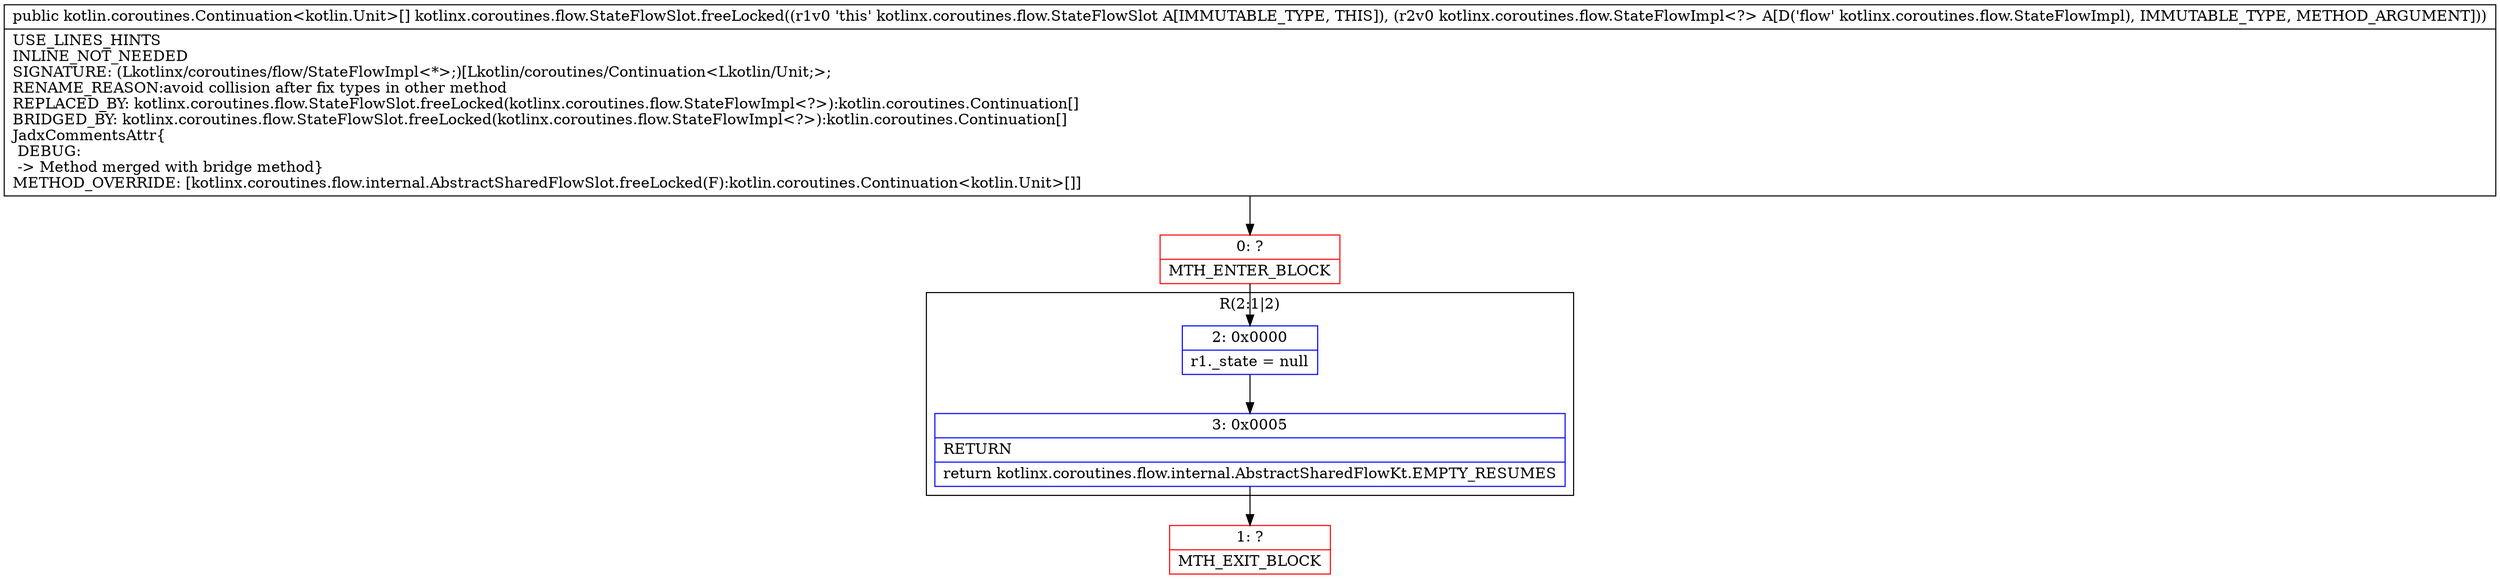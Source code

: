 digraph "CFG forkotlinx.coroutines.flow.StateFlowSlot.freeLocked(Lkotlinx\/coroutines\/flow\/StateFlowImpl;)[Lkotlin\/coroutines\/Continuation;" {
subgraph cluster_Region_825152835 {
label = "R(2:1|2)";
node [shape=record,color=blue];
Node_2 [shape=record,label="{2\:\ 0x0000|r1._state = null\l}"];
Node_3 [shape=record,label="{3\:\ 0x0005|RETURN\l|return kotlinx.coroutines.flow.internal.AbstractSharedFlowKt.EMPTY_RESUMES\l}"];
}
Node_0 [shape=record,color=red,label="{0\:\ ?|MTH_ENTER_BLOCK\l}"];
Node_1 [shape=record,color=red,label="{1\:\ ?|MTH_EXIT_BLOCK\l}"];
MethodNode[shape=record,label="{public kotlin.coroutines.Continuation\<kotlin.Unit\>[] kotlinx.coroutines.flow.StateFlowSlot.freeLocked((r1v0 'this' kotlinx.coroutines.flow.StateFlowSlot A[IMMUTABLE_TYPE, THIS]), (r2v0 kotlinx.coroutines.flow.StateFlowImpl\<?\> A[D('flow' kotlinx.coroutines.flow.StateFlowImpl), IMMUTABLE_TYPE, METHOD_ARGUMENT]))  | USE_LINES_HINTS\lINLINE_NOT_NEEDED\lSIGNATURE: (Lkotlinx\/coroutines\/flow\/StateFlowImpl\<*\>;)[Lkotlin\/coroutines\/Continuation\<Lkotlin\/Unit;\>;\lRENAME_REASON:avoid collision after fix types in other method\lREPLACED_BY: kotlinx.coroutines.flow.StateFlowSlot.freeLocked(kotlinx.coroutines.flow.StateFlowImpl\<?\>):kotlin.coroutines.Continuation[]\lBRIDGED_BY: kotlinx.coroutines.flow.StateFlowSlot.freeLocked(kotlinx.coroutines.flow.StateFlowImpl\<?\>):kotlin.coroutines.Continuation[]\lJadxCommentsAttr\{\l DEBUG: \l \-\> Method merged with bridge method\}\lMETHOD_OVERRIDE: [kotlinx.coroutines.flow.internal.AbstractSharedFlowSlot.freeLocked(F):kotlin.coroutines.Continuation\<kotlin.Unit\>[]]\l}"];
MethodNode -> Node_0;Node_2 -> Node_3;
Node_3 -> Node_1;
Node_0 -> Node_2;
}

